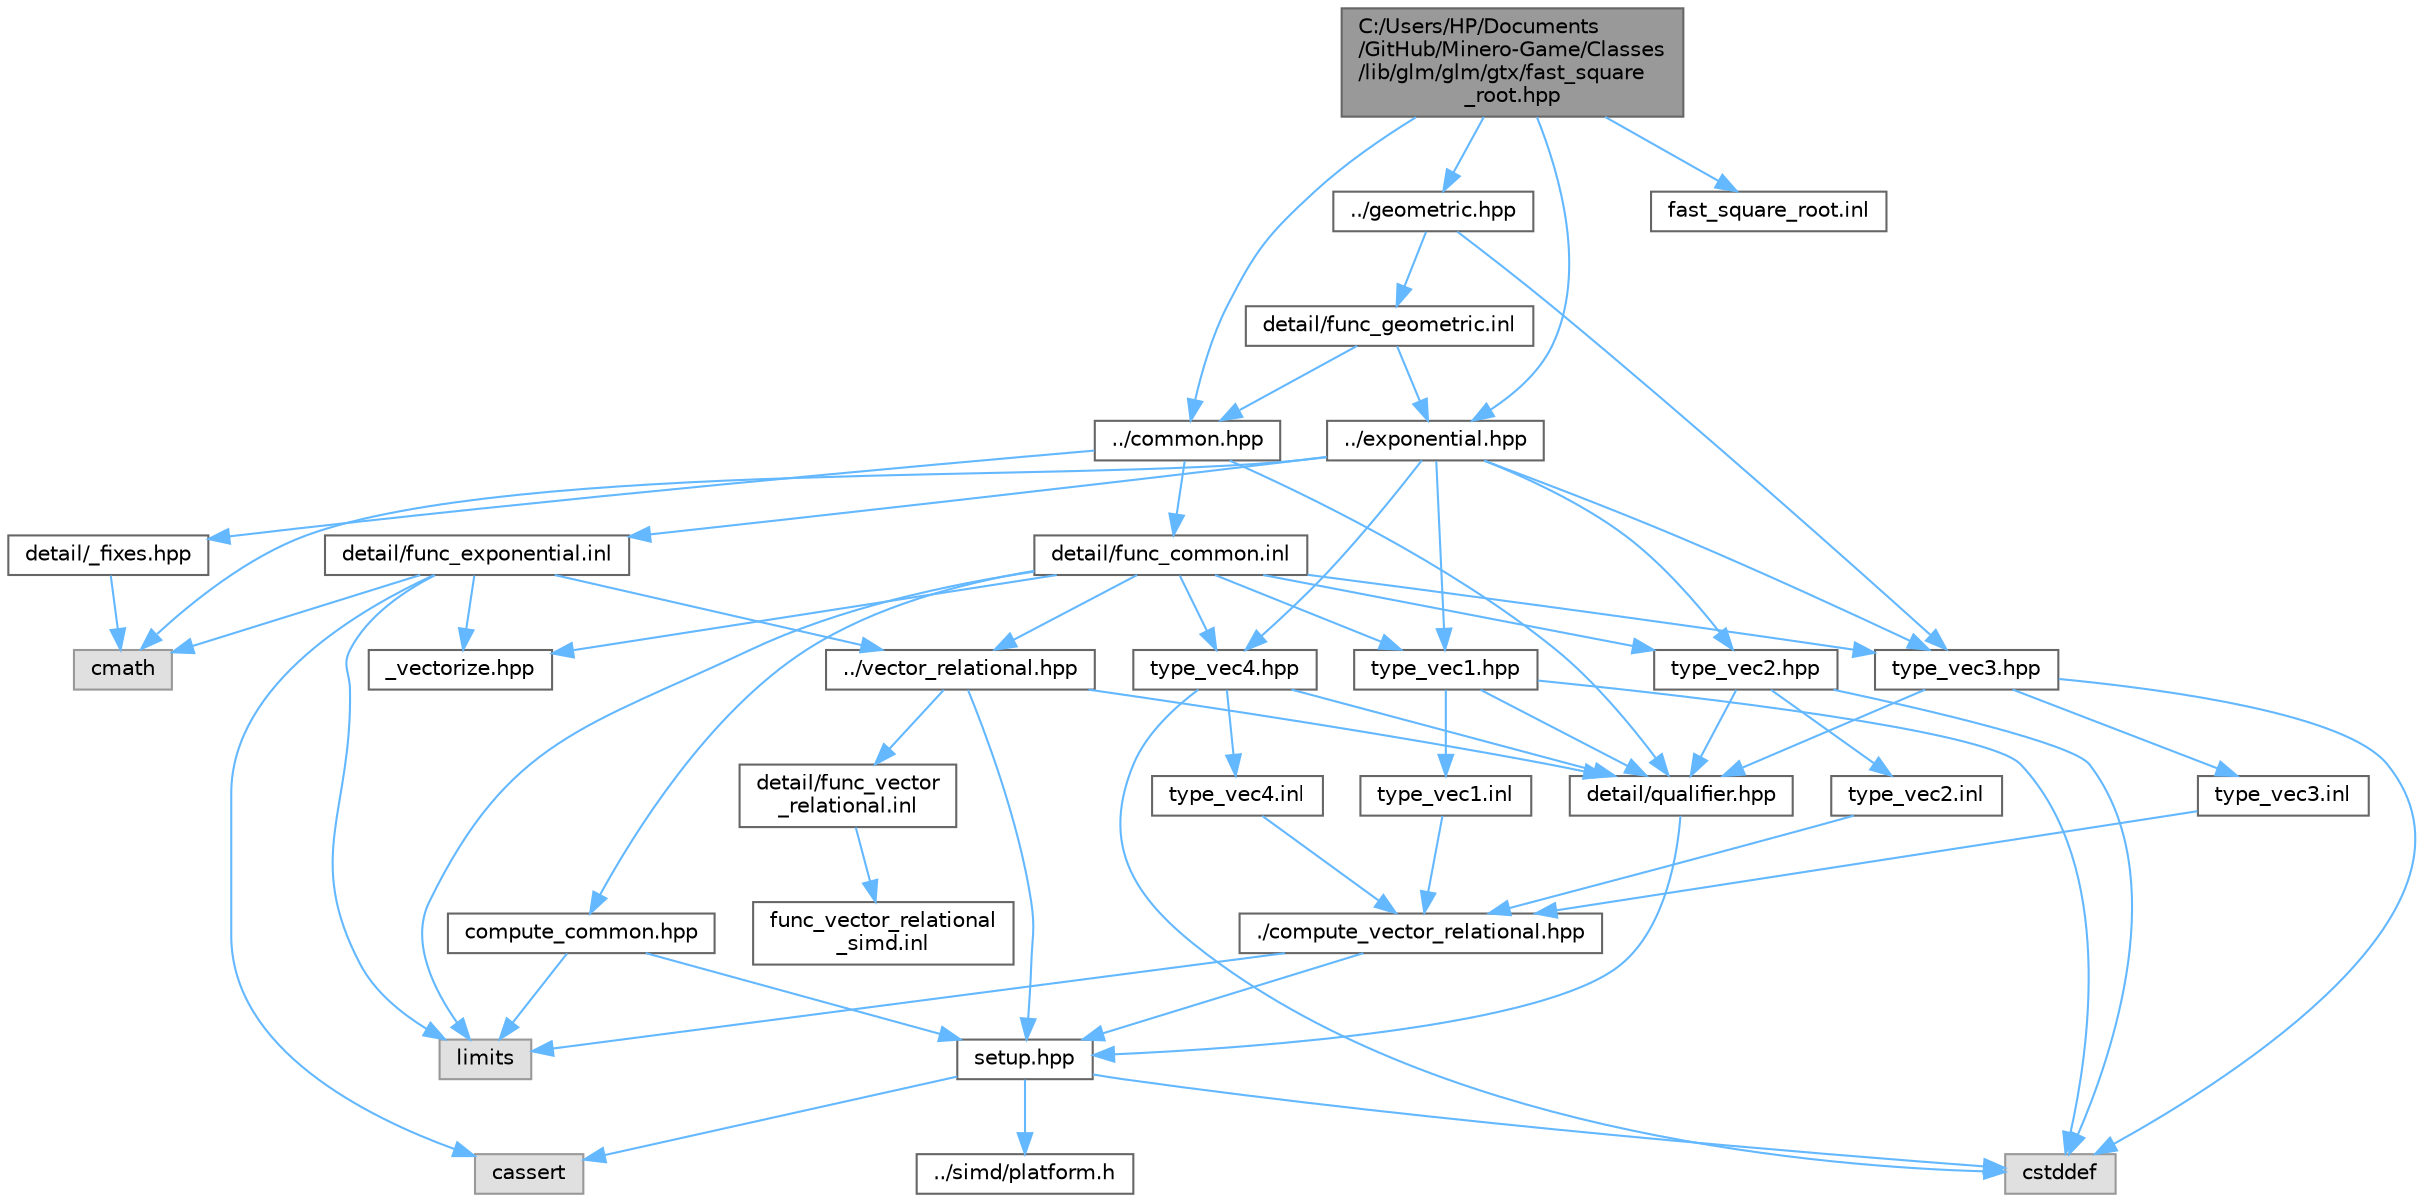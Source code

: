 digraph "C:/Users/HP/Documents/GitHub/Minero-Game/Classes/lib/glm/glm/gtx/fast_square_root.hpp"
{
 // LATEX_PDF_SIZE
  bgcolor="transparent";
  edge [fontname=Helvetica,fontsize=10,labelfontname=Helvetica,labelfontsize=10];
  node [fontname=Helvetica,fontsize=10,shape=box,height=0.2,width=0.4];
  Node1 [id="Node000001",label="C:/Users/HP/Documents\l/GitHub/Minero-Game/Classes\l/lib/glm/glm/gtx/fast_square\l_root.hpp",height=0.2,width=0.4,color="gray40", fillcolor="grey60", style="filled", fontcolor="black",tooltip=" "];
  Node1 -> Node2 [id="edge119_Node000001_Node000002",color="steelblue1",style="solid",tooltip=" "];
  Node2 [id="Node000002",label="../common.hpp",height=0.2,width=0.4,color="grey40", fillcolor="white", style="filled",URL="$_classes_2lib_2glm_2glm_2common_8hpp.html",tooltip=" "];
  Node2 -> Node3 [id="edge120_Node000002_Node000003",color="steelblue1",style="solid",tooltip=" "];
  Node3 [id="Node000003",label="detail/qualifier.hpp",height=0.2,width=0.4,color="grey40", fillcolor="white", style="filled",URL="$_classes_2lib_2glm_2glm_2detail_2qualifier_8hpp.html",tooltip=" "];
  Node3 -> Node4 [id="edge121_Node000003_Node000004",color="steelblue1",style="solid",tooltip=" "];
  Node4 [id="Node000004",label="setup.hpp",height=0.2,width=0.4,color="grey40", fillcolor="white", style="filled",URL="$_classes_2lib_2glm_2glm_2detail_2setup_8hpp.html",tooltip=" "];
  Node4 -> Node5 [id="edge122_Node000004_Node000005",color="steelblue1",style="solid",tooltip=" "];
  Node5 [id="Node000005",label="cassert",height=0.2,width=0.4,color="grey60", fillcolor="#E0E0E0", style="filled",tooltip=" "];
  Node4 -> Node6 [id="edge123_Node000004_Node000006",color="steelblue1",style="solid",tooltip=" "];
  Node6 [id="Node000006",label="cstddef",height=0.2,width=0.4,color="grey60", fillcolor="#E0E0E0", style="filled",tooltip=" "];
  Node4 -> Node7 [id="edge124_Node000004_Node000007",color="steelblue1",style="solid",tooltip=" "];
  Node7 [id="Node000007",label="../simd/platform.h",height=0.2,width=0.4,color="grey40", fillcolor="white", style="filled",URL="$_classes_2lib_2glm_2glm_2simd_2platform_8h.html",tooltip=" "];
  Node2 -> Node8 [id="edge125_Node000002_Node000008",color="steelblue1",style="solid",tooltip=" "];
  Node8 [id="Node000008",label="detail/_fixes.hpp",height=0.2,width=0.4,color="grey40", fillcolor="white", style="filled",URL="$_classes_2lib_2glm_2glm_2detail_2__fixes_8hpp.html",tooltip=" "];
  Node8 -> Node9 [id="edge126_Node000008_Node000009",color="steelblue1",style="solid",tooltip=" "];
  Node9 [id="Node000009",label="cmath",height=0.2,width=0.4,color="grey60", fillcolor="#E0E0E0", style="filled",tooltip=" "];
  Node2 -> Node10 [id="edge127_Node000002_Node000010",color="steelblue1",style="solid",tooltip=" "];
  Node10 [id="Node000010",label="detail/func_common.inl",height=0.2,width=0.4,color="grey40", fillcolor="white", style="filled",URL="$_classes_2lib_2glm_2glm_2detail_2func__common_8inl.html",tooltip=" "];
  Node10 -> Node11 [id="edge128_Node000010_Node000011",color="steelblue1",style="solid",tooltip=" "];
  Node11 [id="Node000011",label="../vector_relational.hpp",height=0.2,width=0.4,color="grey40", fillcolor="white", style="filled",URL="$_classes_2lib_2glm_2glm_2vector__relational_8hpp.html",tooltip=" "];
  Node11 -> Node3 [id="edge129_Node000011_Node000003",color="steelblue1",style="solid",tooltip=" "];
  Node11 -> Node4 [id="edge130_Node000011_Node000004",color="steelblue1",style="solid",tooltip=" "];
  Node11 -> Node12 [id="edge131_Node000011_Node000012",color="steelblue1",style="solid",tooltip=" "];
  Node12 [id="Node000012",label="detail/func_vector\l_relational.inl",height=0.2,width=0.4,color="grey40", fillcolor="white", style="filled",URL="$_classes_2lib_2glm_2glm_2detail_2func__vector__relational_8inl.html",tooltip=" "];
  Node12 -> Node13 [id="edge132_Node000012_Node000013",color="steelblue1",style="solid",tooltip=" "];
  Node13 [id="Node000013",label="func_vector_relational\l_simd.inl",height=0.2,width=0.4,color="grey40", fillcolor="white", style="filled",URL="$_classes_2lib_2glm_2glm_2detail_2func__vector__relational__simd_8inl.html",tooltip=" "];
  Node10 -> Node14 [id="edge133_Node000010_Node000014",color="steelblue1",style="solid",tooltip=" "];
  Node14 [id="Node000014",label="compute_common.hpp",height=0.2,width=0.4,color="grey40", fillcolor="white", style="filled",URL="$_classes_2lib_2glm_2glm_2detail_2compute__common_8hpp.html",tooltip=" "];
  Node14 -> Node4 [id="edge134_Node000014_Node000004",color="steelblue1",style="solid",tooltip=" "];
  Node14 -> Node15 [id="edge135_Node000014_Node000015",color="steelblue1",style="solid",tooltip=" "];
  Node15 [id="Node000015",label="limits",height=0.2,width=0.4,color="grey60", fillcolor="#E0E0E0", style="filled",tooltip=" "];
  Node10 -> Node16 [id="edge136_Node000010_Node000016",color="steelblue1",style="solid",tooltip=" "];
  Node16 [id="Node000016",label="type_vec1.hpp",height=0.2,width=0.4,color="grey40", fillcolor="white", style="filled",URL="$_classes_2lib_2glm_2glm_2detail_2type__vec1_8hpp.html",tooltip=" "];
  Node16 -> Node3 [id="edge137_Node000016_Node000003",color="steelblue1",style="solid",tooltip=" "];
  Node16 -> Node6 [id="edge138_Node000016_Node000006",color="steelblue1",style="solid",tooltip=" "];
  Node16 -> Node17 [id="edge139_Node000016_Node000017",color="steelblue1",style="solid",tooltip=" "];
  Node17 [id="Node000017",label="type_vec1.inl",height=0.2,width=0.4,color="grey40", fillcolor="white", style="filled",URL="$_classes_2lib_2glm_2glm_2detail_2type__vec1_8inl.html",tooltip=" "];
  Node17 -> Node18 [id="edge140_Node000017_Node000018",color="steelblue1",style="solid",tooltip=" "];
  Node18 [id="Node000018",label="./compute_vector_relational.hpp",height=0.2,width=0.4,color="grey40", fillcolor="white", style="filled",URL="$_classes_2lib_2glm_2glm_2detail_2compute__vector__relational_8hpp.html",tooltip=" "];
  Node18 -> Node4 [id="edge141_Node000018_Node000004",color="steelblue1",style="solid",tooltip=" "];
  Node18 -> Node15 [id="edge142_Node000018_Node000015",color="steelblue1",style="solid",tooltip=" "];
  Node10 -> Node19 [id="edge143_Node000010_Node000019",color="steelblue1",style="solid",tooltip=" "];
  Node19 [id="Node000019",label="type_vec2.hpp",height=0.2,width=0.4,color="grey40", fillcolor="white", style="filled",URL="$_classes_2lib_2glm_2glm_2detail_2type__vec2_8hpp.html",tooltip=" "];
  Node19 -> Node3 [id="edge144_Node000019_Node000003",color="steelblue1",style="solid",tooltip=" "];
  Node19 -> Node6 [id="edge145_Node000019_Node000006",color="steelblue1",style="solid",tooltip=" "];
  Node19 -> Node20 [id="edge146_Node000019_Node000020",color="steelblue1",style="solid",tooltip=" "];
  Node20 [id="Node000020",label="type_vec2.inl",height=0.2,width=0.4,color="grey40", fillcolor="white", style="filled",URL="$_classes_2lib_2glm_2glm_2detail_2type__vec2_8inl.html",tooltip=" "];
  Node20 -> Node18 [id="edge147_Node000020_Node000018",color="steelblue1",style="solid",tooltip=" "];
  Node10 -> Node21 [id="edge148_Node000010_Node000021",color="steelblue1",style="solid",tooltip=" "];
  Node21 [id="Node000021",label="type_vec3.hpp",height=0.2,width=0.4,color="grey40", fillcolor="white", style="filled",URL="$_classes_2lib_2glm_2glm_2detail_2type__vec3_8hpp.html",tooltip=" "];
  Node21 -> Node3 [id="edge149_Node000021_Node000003",color="steelblue1",style="solid",tooltip=" "];
  Node21 -> Node6 [id="edge150_Node000021_Node000006",color="steelblue1",style="solid",tooltip=" "];
  Node21 -> Node22 [id="edge151_Node000021_Node000022",color="steelblue1",style="solid",tooltip=" "];
  Node22 [id="Node000022",label="type_vec3.inl",height=0.2,width=0.4,color="grey40", fillcolor="white", style="filled",URL="$_classes_2lib_2glm_2glm_2detail_2type__vec3_8inl.html",tooltip=" "];
  Node22 -> Node18 [id="edge152_Node000022_Node000018",color="steelblue1",style="solid",tooltip=" "];
  Node10 -> Node23 [id="edge153_Node000010_Node000023",color="steelblue1",style="solid",tooltip=" "];
  Node23 [id="Node000023",label="type_vec4.hpp",height=0.2,width=0.4,color="grey40", fillcolor="white", style="filled",URL="$_classes_2lib_2glm_2glm_2detail_2type__vec4_8hpp.html",tooltip=" "];
  Node23 -> Node3 [id="edge154_Node000023_Node000003",color="steelblue1",style="solid",tooltip=" "];
  Node23 -> Node6 [id="edge155_Node000023_Node000006",color="steelblue1",style="solid",tooltip=" "];
  Node23 -> Node24 [id="edge156_Node000023_Node000024",color="steelblue1",style="solid",tooltip=" "];
  Node24 [id="Node000024",label="type_vec4.inl",height=0.2,width=0.4,color="grey40", fillcolor="white", style="filled",URL="$_classes_2lib_2glm_2glm_2detail_2type__vec4_8inl.html",tooltip=" "];
  Node24 -> Node18 [id="edge157_Node000024_Node000018",color="steelblue1",style="solid",tooltip=" "];
  Node10 -> Node25 [id="edge158_Node000010_Node000025",color="steelblue1",style="solid",tooltip=" "];
  Node25 [id="Node000025",label="_vectorize.hpp",height=0.2,width=0.4,color="grey40", fillcolor="white", style="filled",URL="$_classes_2lib_2glm_2glm_2detail_2__vectorize_8hpp.html",tooltip=" "];
  Node10 -> Node15 [id="edge159_Node000010_Node000015",color="steelblue1",style="solid",tooltip=" "];
  Node1 -> Node26 [id="edge160_Node000001_Node000026",color="steelblue1",style="solid",tooltip=" "];
  Node26 [id="Node000026",label="../exponential.hpp",height=0.2,width=0.4,color="grey40", fillcolor="white", style="filled",URL="$_classes_2lib_2glm_2glm_2exponential_8hpp.html",tooltip=" "];
  Node26 -> Node16 [id="edge161_Node000026_Node000016",color="steelblue1",style="solid",tooltip=" "];
  Node26 -> Node19 [id="edge162_Node000026_Node000019",color="steelblue1",style="solid",tooltip=" "];
  Node26 -> Node21 [id="edge163_Node000026_Node000021",color="steelblue1",style="solid",tooltip=" "];
  Node26 -> Node23 [id="edge164_Node000026_Node000023",color="steelblue1",style="solid",tooltip=" "];
  Node26 -> Node9 [id="edge165_Node000026_Node000009",color="steelblue1",style="solid",tooltip=" "];
  Node26 -> Node27 [id="edge166_Node000026_Node000027",color="steelblue1",style="solid",tooltip=" "];
  Node27 [id="Node000027",label="detail/func_exponential.inl",height=0.2,width=0.4,color="grey40", fillcolor="white", style="filled",URL="$_classes_2lib_2glm_2glm_2detail_2func__exponential_8inl.html",tooltip=" "];
  Node27 -> Node11 [id="edge167_Node000027_Node000011",color="steelblue1",style="solid",tooltip=" "];
  Node27 -> Node25 [id="edge168_Node000027_Node000025",color="steelblue1",style="solid",tooltip=" "];
  Node27 -> Node15 [id="edge169_Node000027_Node000015",color="steelblue1",style="solid",tooltip=" "];
  Node27 -> Node9 [id="edge170_Node000027_Node000009",color="steelblue1",style="solid",tooltip=" "];
  Node27 -> Node5 [id="edge171_Node000027_Node000005",color="steelblue1",style="solid",tooltip=" "];
  Node1 -> Node28 [id="edge172_Node000001_Node000028",color="steelblue1",style="solid",tooltip=" "];
  Node28 [id="Node000028",label="../geometric.hpp",height=0.2,width=0.4,color="grey40", fillcolor="white", style="filled",URL="$_classes_2lib_2glm_2glm_2geometric_8hpp.html",tooltip=" "];
  Node28 -> Node21 [id="edge173_Node000028_Node000021",color="steelblue1",style="solid",tooltip=" "];
  Node28 -> Node29 [id="edge174_Node000028_Node000029",color="steelblue1",style="solid",tooltip=" "];
  Node29 [id="Node000029",label="detail/func_geometric.inl",height=0.2,width=0.4,color="grey40", fillcolor="white", style="filled",URL="$_classes_2lib_2glm_2glm_2detail_2func__geometric_8inl.html",tooltip=" "];
  Node29 -> Node26 [id="edge175_Node000029_Node000026",color="steelblue1",style="solid",tooltip=" "];
  Node29 -> Node2 [id="edge176_Node000029_Node000002",color="steelblue1",style="solid",tooltip=" "];
  Node1 -> Node30 [id="edge177_Node000001_Node000030",color="steelblue1",style="solid",tooltip=" "];
  Node30 [id="Node000030",label="fast_square_root.inl",height=0.2,width=0.4,color="grey40", fillcolor="white", style="filled",URL="$_classes_2lib_2glm_2glm_2gtx_2fast__square__root_8inl.html",tooltip=" "];
}
